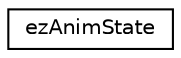 digraph "Graphical Class Hierarchy"
{
 // LATEX_PDF_SIZE
  edge [fontname="Helvetica",fontsize="10",labelfontname="Helvetica",labelfontsize="10"];
  node [fontname="Helvetica",fontsize="10",shape=record];
  rankdir="LR";
  Node0 [label="ezAnimState",height=0.2,width=0.4,color="black", fillcolor="white", style="filled",URL="$d3/dfb/structez_anim_state.htm",tooltip=" "];
}

